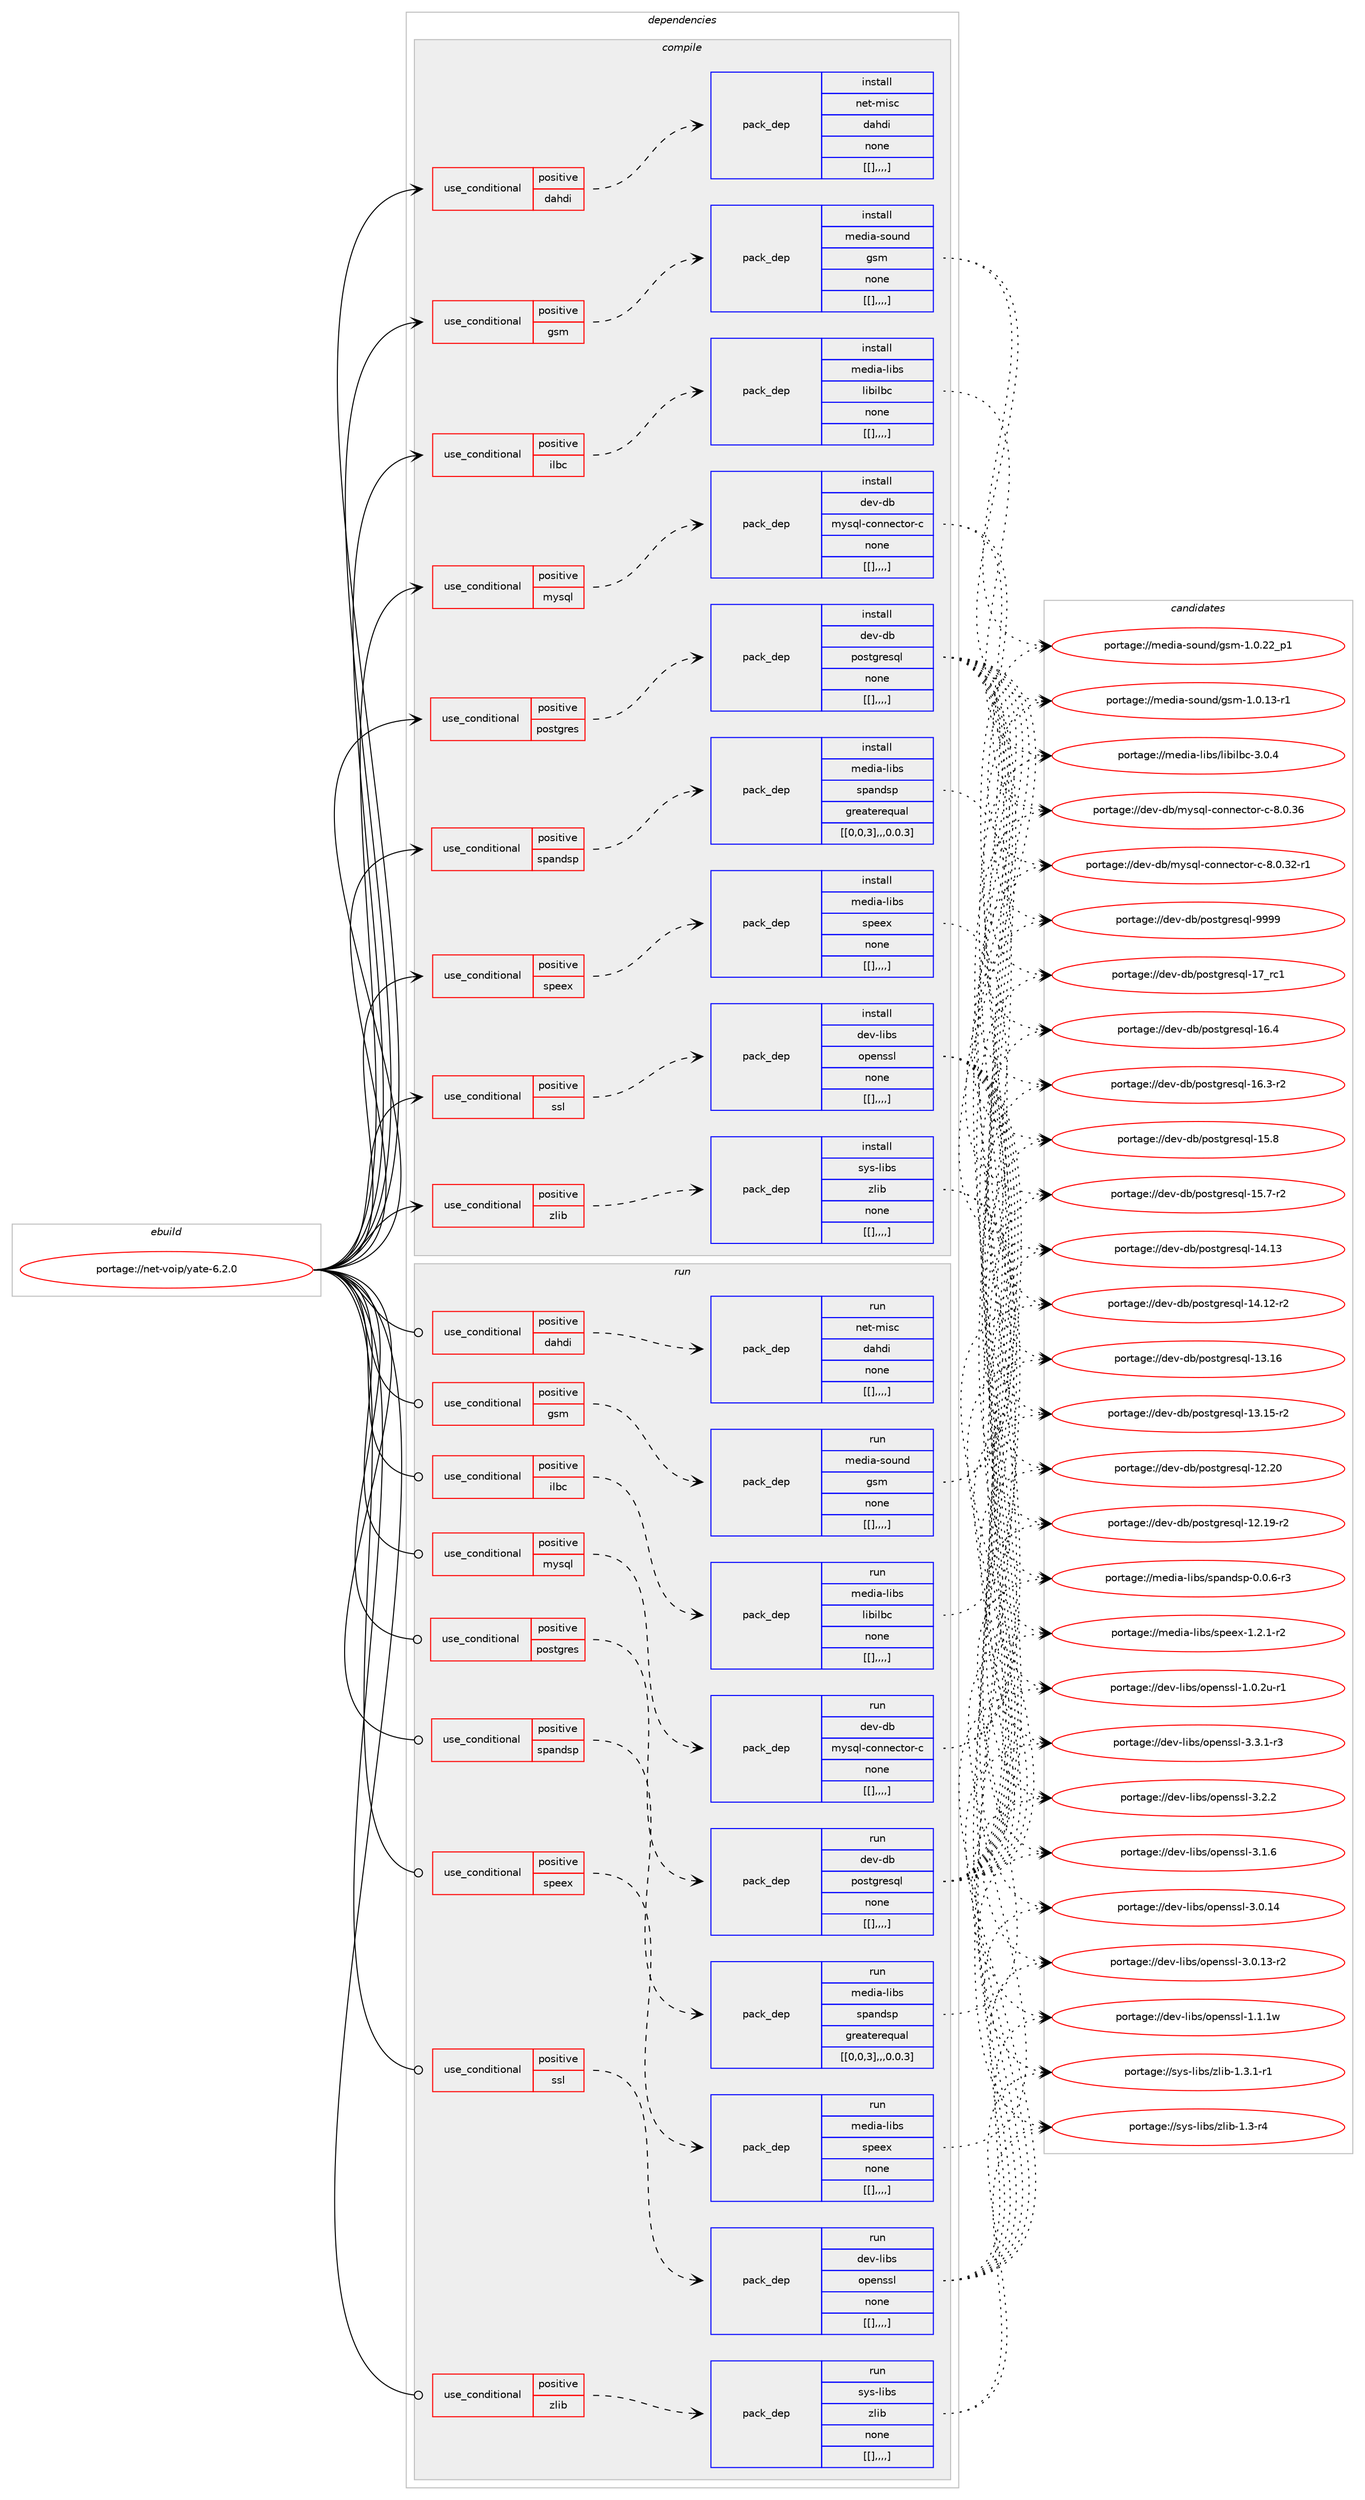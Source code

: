 digraph prolog {

# *************
# Graph options
# *************

newrank=true;
concentrate=true;
compound=true;
graph [rankdir=LR,fontname=Helvetica,fontsize=10,ranksep=1.5];#, ranksep=2.5, nodesep=0.2];
edge  [arrowhead=vee];
node  [fontname=Helvetica,fontsize=10];

# **********
# The ebuild
# **********

subgraph cluster_leftcol {
color=gray;
label=<<i>ebuild</i>>;
id [label="portage://net-voip/yate-6.2.0", color=red, width=4, href="../net-voip/yate-6.2.0.svg"];
}

# ****************
# The dependencies
# ****************

subgraph cluster_midcol {
color=gray;
label=<<i>dependencies</i>>;
subgraph cluster_compile {
fillcolor="#eeeeee";
style=filled;
label=<<i>compile</i>>;
subgraph cond105750 {
dependency401611 [label=<<TABLE BORDER="0" CELLBORDER="1" CELLSPACING="0" CELLPADDING="4"><TR><TD ROWSPAN="3" CELLPADDING="10">use_conditional</TD></TR><TR><TD>positive</TD></TR><TR><TD>dahdi</TD></TR></TABLE>>, shape=none, color=red];
subgraph pack292926 {
dependency401612 [label=<<TABLE BORDER="0" CELLBORDER="1" CELLSPACING="0" CELLPADDING="4" WIDTH="220"><TR><TD ROWSPAN="6" CELLPADDING="30">pack_dep</TD></TR><TR><TD WIDTH="110">install</TD></TR><TR><TD>net-misc</TD></TR><TR><TD>dahdi</TD></TR><TR><TD>none</TD></TR><TR><TD>[[],,,,]</TD></TR></TABLE>>, shape=none, color=blue];
}
dependency401611:e -> dependency401612:w [weight=20,style="dashed",arrowhead="vee"];
}
id:e -> dependency401611:w [weight=20,style="solid",arrowhead="vee"];
subgraph cond105751 {
dependency401613 [label=<<TABLE BORDER="0" CELLBORDER="1" CELLSPACING="0" CELLPADDING="4"><TR><TD ROWSPAN="3" CELLPADDING="10">use_conditional</TD></TR><TR><TD>positive</TD></TR><TR><TD>gsm</TD></TR></TABLE>>, shape=none, color=red];
subgraph pack292927 {
dependency401614 [label=<<TABLE BORDER="0" CELLBORDER="1" CELLSPACING="0" CELLPADDING="4" WIDTH="220"><TR><TD ROWSPAN="6" CELLPADDING="30">pack_dep</TD></TR><TR><TD WIDTH="110">install</TD></TR><TR><TD>media-sound</TD></TR><TR><TD>gsm</TD></TR><TR><TD>none</TD></TR><TR><TD>[[],,,,]</TD></TR></TABLE>>, shape=none, color=blue];
}
dependency401613:e -> dependency401614:w [weight=20,style="dashed",arrowhead="vee"];
}
id:e -> dependency401613:w [weight=20,style="solid",arrowhead="vee"];
subgraph cond105752 {
dependency401615 [label=<<TABLE BORDER="0" CELLBORDER="1" CELLSPACING="0" CELLPADDING="4"><TR><TD ROWSPAN="3" CELLPADDING="10">use_conditional</TD></TR><TR><TD>positive</TD></TR><TR><TD>ilbc</TD></TR></TABLE>>, shape=none, color=red];
subgraph pack292928 {
dependency401616 [label=<<TABLE BORDER="0" CELLBORDER="1" CELLSPACING="0" CELLPADDING="4" WIDTH="220"><TR><TD ROWSPAN="6" CELLPADDING="30">pack_dep</TD></TR><TR><TD WIDTH="110">install</TD></TR><TR><TD>media-libs</TD></TR><TR><TD>libilbc</TD></TR><TR><TD>none</TD></TR><TR><TD>[[],,,,]</TD></TR></TABLE>>, shape=none, color=blue];
}
dependency401615:e -> dependency401616:w [weight=20,style="dashed",arrowhead="vee"];
}
id:e -> dependency401615:w [weight=20,style="solid",arrowhead="vee"];
subgraph cond105753 {
dependency401617 [label=<<TABLE BORDER="0" CELLBORDER="1" CELLSPACING="0" CELLPADDING="4"><TR><TD ROWSPAN="3" CELLPADDING="10">use_conditional</TD></TR><TR><TD>positive</TD></TR><TR><TD>mysql</TD></TR></TABLE>>, shape=none, color=red];
subgraph pack292929 {
dependency401618 [label=<<TABLE BORDER="0" CELLBORDER="1" CELLSPACING="0" CELLPADDING="4" WIDTH="220"><TR><TD ROWSPAN="6" CELLPADDING="30">pack_dep</TD></TR><TR><TD WIDTH="110">install</TD></TR><TR><TD>dev-db</TD></TR><TR><TD>mysql-connector-c</TD></TR><TR><TD>none</TD></TR><TR><TD>[[],,,,]</TD></TR></TABLE>>, shape=none, color=blue];
}
dependency401617:e -> dependency401618:w [weight=20,style="dashed",arrowhead="vee"];
}
id:e -> dependency401617:w [weight=20,style="solid",arrowhead="vee"];
subgraph cond105754 {
dependency401619 [label=<<TABLE BORDER="0" CELLBORDER="1" CELLSPACING="0" CELLPADDING="4"><TR><TD ROWSPAN="3" CELLPADDING="10">use_conditional</TD></TR><TR><TD>positive</TD></TR><TR><TD>postgres</TD></TR></TABLE>>, shape=none, color=red];
subgraph pack292930 {
dependency401620 [label=<<TABLE BORDER="0" CELLBORDER="1" CELLSPACING="0" CELLPADDING="4" WIDTH="220"><TR><TD ROWSPAN="6" CELLPADDING="30">pack_dep</TD></TR><TR><TD WIDTH="110">install</TD></TR><TR><TD>dev-db</TD></TR><TR><TD>postgresql</TD></TR><TR><TD>none</TD></TR><TR><TD>[[],,,,]</TD></TR></TABLE>>, shape=none, color=blue];
}
dependency401619:e -> dependency401620:w [weight=20,style="dashed",arrowhead="vee"];
}
id:e -> dependency401619:w [weight=20,style="solid",arrowhead="vee"];
subgraph cond105755 {
dependency401621 [label=<<TABLE BORDER="0" CELLBORDER="1" CELLSPACING="0" CELLPADDING="4"><TR><TD ROWSPAN="3" CELLPADDING="10">use_conditional</TD></TR><TR><TD>positive</TD></TR><TR><TD>spandsp</TD></TR></TABLE>>, shape=none, color=red];
subgraph pack292931 {
dependency401622 [label=<<TABLE BORDER="0" CELLBORDER="1" CELLSPACING="0" CELLPADDING="4" WIDTH="220"><TR><TD ROWSPAN="6" CELLPADDING="30">pack_dep</TD></TR><TR><TD WIDTH="110">install</TD></TR><TR><TD>media-libs</TD></TR><TR><TD>spandsp</TD></TR><TR><TD>greaterequal</TD></TR><TR><TD>[[0,0,3],,,0.0.3]</TD></TR></TABLE>>, shape=none, color=blue];
}
dependency401621:e -> dependency401622:w [weight=20,style="dashed",arrowhead="vee"];
}
id:e -> dependency401621:w [weight=20,style="solid",arrowhead="vee"];
subgraph cond105756 {
dependency401623 [label=<<TABLE BORDER="0" CELLBORDER="1" CELLSPACING="0" CELLPADDING="4"><TR><TD ROWSPAN="3" CELLPADDING="10">use_conditional</TD></TR><TR><TD>positive</TD></TR><TR><TD>speex</TD></TR></TABLE>>, shape=none, color=red];
subgraph pack292932 {
dependency401624 [label=<<TABLE BORDER="0" CELLBORDER="1" CELLSPACING="0" CELLPADDING="4" WIDTH="220"><TR><TD ROWSPAN="6" CELLPADDING="30">pack_dep</TD></TR><TR><TD WIDTH="110">install</TD></TR><TR><TD>media-libs</TD></TR><TR><TD>speex</TD></TR><TR><TD>none</TD></TR><TR><TD>[[],,,,]</TD></TR></TABLE>>, shape=none, color=blue];
}
dependency401623:e -> dependency401624:w [weight=20,style="dashed",arrowhead="vee"];
}
id:e -> dependency401623:w [weight=20,style="solid",arrowhead="vee"];
subgraph cond105757 {
dependency401625 [label=<<TABLE BORDER="0" CELLBORDER="1" CELLSPACING="0" CELLPADDING="4"><TR><TD ROWSPAN="3" CELLPADDING="10">use_conditional</TD></TR><TR><TD>positive</TD></TR><TR><TD>ssl</TD></TR></TABLE>>, shape=none, color=red];
subgraph pack292933 {
dependency401626 [label=<<TABLE BORDER="0" CELLBORDER="1" CELLSPACING="0" CELLPADDING="4" WIDTH="220"><TR><TD ROWSPAN="6" CELLPADDING="30">pack_dep</TD></TR><TR><TD WIDTH="110">install</TD></TR><TR><TD>dev-libs</TD></TR><TR><TD>openssl</TD></TR><TR><TD>none</TD></TR><TR><TD>[[],,,,]</TD></TR></TABLE>>, shape=none, color=blue];
}
dependency401625:e -> dependency401626:w [weight=20,style="dashed",arrowhead="vee"];
}
id:e -> dependency401625:w [weight=20,style="solid",arrowhead="vee"];
subgraph cond105758 {
dependency401627 [label=<<TABLE BORDER="0" CELLBORDER="1" CELLSPACING="0" CELLPADDING="4"><TR><TD ROWSPAN="3" CELLPADDING="10">use_conditional</TD></TR><TR><TD>positive</TD></TR><TR><TD>zlib</TD></TR></TABLE>>, shape=none, color=red];
subgraph pack292934 {
dependency401628 [label=<<TABLE BORDER="0" CELLBORDER="1" CELLSPACING="0" CELLPADDING="4" WIDTH="220"><TR><TD ROWSPAN="6" CELLPADDING="30">pack_dep</TD></TR><TR><TD WIDTH="110">install</TD></TR><TR><TD>sys-libs</TD></TR><TR><TD>zlib</TD></TR><TR><TD>none</TD></TR><TR><TD>[[],,,,]</TD></TR></TABLE>>, shape=none, color=blue];
}
dependency401627:e -> dependency401628:w [weight=20,style="dashed",arrowhead="vee"];
}
id:e -> dependency401627:w [weight=20,style="solid",arrowhead="vee"];
}
subgraph cluster_compileandrun {
fillcolor="#eeeeee";
style=filled;
label=<<i>compile and run</i>>;
}
subgraph cluster_run {
fillcolor="#eeeeee";
style=filled;
label=<<i>run</i>>;
subgraph cond105759 {
dependency401629 [label=<<TABLE BORDER="0" CELLBORDER="1" CELLSPACING="0" CELLPADDING="4"><TR><TD ROWSPAN="3" CELLPADDING="10">use_conditional</TD></TR><TR><TD>positive</TD></TR><TR><TD>dahdi</TD></TR></TABLE>>, shape=none, color=red];
subgraph pack292935 {
dependency401630 [label=<<TABLE BORDER="0" CELLBORDER="1" CELLSPACING="0" CELLPADDING="4" WIDTH="220"><TR><TD ROWSPAN="6" CELLPADDING="30">pack_dep</TD></TR><TR><TD WIDTH="110">run</TD></TR><TR><TD>net-misc</TD></TR><TR><TD>dahdi</TD></TR><TR><TD>none</TD></TR><TR><TD>[[],,,,]</TD></TR></TABLE>>, shape=none, color=blue];
}
dependency401629:e -> dependency401630:w [weight=20,style="dashed",arrowhead="vee"];
}
id:e -> dependency401629:w [weight=20,style="solid",arrowhead="odot"];
subgraph cond105760 {
dependency401631 [label=<<TABLE BORDER="0" CELLBORDER="1" CELLSPACING="0" CELLPADDING="4"><TR><TD ROWSPAN="3" CELLPADDING="10">use_conditional</TD></TR><TR><TD>positive</TD></TR><TR><TD>gsm</TD></TR></TABLE>>, shape=none, color=red];
subgraph pack292936 {
dependency401632 [label=<<TABLE BORDER="0" CELLBORDER="1" CELLSPACING="0" CELLPADDING="4" WIDTH="220"><TR><TD ROWSPAN="6" CELLPADDING="30">pack_dep</TD></TR><TR><TD WIDTH="110">run</TD></TR><TR><TD>media-sound</TD></TR><TR><TD>gsm</TD></TR><TR><TD>none</TD></TR><TR><TD>[[],,,,]</TD></TR></TABLE>>, shape=none, color=blue];
}
dependency401631:e -> dependency401632:w [weight=20,style="dashed",arrowhead="vee"];
}
id:e -> dependency401631:w [weight=20,style="solid",arrowhead="odot"];
subgraph cond105761 {
dependency401633 [label=<<TABLE BORDER="0" CELLBORDER="1" CELLSPACING="0" CELLPADDING="4"><TR><TD ROWSPAN="3" CELLPADDING="10">use_conditional</TD></TR><TR><TD>positive</TD></TR><TR><TD>ilbc</TD></TR></TABLE>>, shape=none, color=red];
subgraph pack292937 {
dependency401634 [label=<<TABLE BORDER="0" CELLBORDER="1" CELLSPACING="0" CELLPADDING="4" WIDTH="220"><TR><TD ROWSPAN="6" CELLPADDING="30">pack_dep</TD></TR><TR><TD WIDTH="110">run</TD></TR><TR><TD>media-libs</TD></TR><TR><TD>libilbc</TD></TR><TR><TD>none</TD></TR><TR><TD>[[],,,,]</TD></TR></TABLE>>, shape=none, color=blue];
}
dependency401633:e -> dependency401634:w [weight=20,style="dashed",arrowhead="vee"];
}
id:e -> dependency401633:w [weight=20,style="solid",arrowhead="odot"];
subgraph cond105762 {
dependency401635 [label=<<TABLE BORDER="0" CELLBORDER="1" CELLSPACING="0" CELLPADDING="4"><TR><TD ROWSPAN="3" CELLPADDING="10">use_conditional</TD></TR><TR><TD>positive</TD></TR><TR><TD>mysql</TD></TR></TABLE>>, shape=none, color=red];
subgraph pack292938 {
dependency401636 [label=<<TABLE BORDER="0" CELLBORDER="1" CELLSPACING="0" CELLPADDING="4" WIDTH="220"><TR><TD ROWSPAN="6" CELLPADDING="30">pack_dep</TD></TR><TR><TD WIDTH="110">run</TD></TR><TR><TD>dev-db</TD></TR><TR><TD>mysql-connector-c</TD></TR><TR><TD>none</TD></TR><TR><TD>[[],,,,]</TD></TR></TABLE>>, shape=none, color=blue];
}
dependency401635:e -> dependency401636:w [weight=20,style="dashed",arrowhead="vee"];
}
id:e -> dependency401635:w [weight=20,style="solid",arrowhead="odot"];
subgraph cond105763 {
dependency401637 [label=<<TABLE BORDER="0" CELLBORDER="1" CELLSPACING="0" CELLPADDING="4"><TR><TD ROWSPAN="3" CELLPADDING="10">use_conditional</TD></TR><TR><TD>positive</TD></TR><TR><TD>postgres</TD></TR></TABLE>>, shape=none, color=red];
subgraph pack292939 {
dependency401638 [label=<<TABLE BORDER="0" CELLBORDER="1" CELLSPACING="0" CELLPADDING="4" WIDTH="220"><TR><TD ROWSPAN="6" CELLPADDING="30">pack_dep</TD></TR><TR><TD WIDTH="110">run</TD></TR><TR><TD>dev-db</TD></TR><TR><TD>postgresql</TD></TR><TR><TD>none</TD></TR><TR><TD>[[],,,,]</TD></TR></TABLE>>, shape=none, color=blue];
}
dependency401637:e -> dependency401638:w [weight=20,style="dashed",arrowhead="vee"];
}
id:e -> dependency401637:w [weight=20,style="solid",arrowhead="odot"];
subgraph cond105764 {
dependency401639 [label=<<TABLE BORDER="0" CELLBORDER="1" CELLSPACING="0" CELLPADDING="4"><TR><TD ROWSPAN="3" CELLPADDING="10">use_conditional</TD></TR><TR><TD>positive</TD></TR><TR><TD>spandsp</TD></TR></TABLE>>, shape=none, color=red];
subgraph pack292940 {
dependency401640 [label=<<TABLE BORDER="0" CELLBORDER="1" CELLSPACING="0" CELLPADDING="4" WIDTH="220"><TR><TD ROWSPAN="6" CELLPADDING="30">pack_dep</TD></TR><TR><TD WIDTH="110">run</TD></TR><TR><TD>media-libs</TD></TR><TR><TD>spandsp</TD></TR><TR><TD>greaterequal</TD></TR><TR><TD>[[0,0,3],,,0.0.3]</TD></TR></TABLE>>, shape=none, color=blue];
}
dependency401639:e -> dependency401640:w [weight=20,style="dashed",arrowhead="vee"];
}
id:e -> dependency401639:w [weight=20,style="solid",arrowhead="odot"];
subgraph cond105765 {
dependency401641 [label=<<TABLE BORDER="0" CELLBORDER="1" CELLSPACING="0" CELLPADDING="4"><TR><TD ROWSPAN="3" CELLPADDING="10">use_conditional</TD></TR><TR><TD>positive</TD></TR><TR><TD>speex</TD></TR></TABLE>>, shape=none, color=red];
subgraph pack292941 {
dependency401642 [label=<<TABLE BORDER="0" CELLBORDER="1" CELLSPACING="0" CELLPADDING="4" WIDTH="220"><TR><TD ROWSPAN="6" CELLPADDING="30">pack_dep</TD></TR><TR><TD WIDTH="110">run</TD></TR><TR><TD>media-libs</TD></TR><TR><TD>speex</TD></TR><TR><TD>none</TD></TR><TR><TD>[[],,,,]</TD></TR></TABLE>>, shape=none, color=blue];
}
dependency401641:e -> dependency401642:w [weight=20,style="dashed",arrowhead="vee"];
}
id:e -> dependency401641:w [weight=20,style="solid",arrowhead="odot"];
subgraph cond105766 {
dependency401643 [label=<<TABLE BORDER="0" CELLBORDER="1" CELLSPACING="0" CELLPADDING="4"><TR><TD ROWSPAN="3" CELLPADDING="10">use_conditional</TD></TR><TR><TD>positive</TD></TR><TR><TD>ssl</TD></TR></TABLE>>, shape=none, color=red];
subgraph pack292942 {
dependency401644 [label=<<TABLE BORDER="0" CELLBORDER="1" CELLSPACING="0" CELLPADDING="4" WIDTH="220"><TR><TD ROWSPAN="6" CELLPADDING="30">pack_dep</TD></TR><TR><TD WIDTH="110">run</TD></TR><TR><TD>dev-libs</TD></TR><TR><TD>openssl</TD></TR><TR><TD>none</TD></TR><TR><TD>[[],,,,]</TD></TR></TABLE>>, shape=none, color=blue];
}
dependency401643:e -> dependency401644:w [weight=20,style="dashed",arrowhead="vee"];
}
id:e -> dependency401643:w [weight=20,style="solid",arrowhead="odot"];
subgraph cond105767 {
dependency401645 [label=<<TABLE BORDER="0" CELLBORDER="1" CELLSPACING="0" CELLPADDING="4"><TR><TD ROWSPAN="3" CELLPADDING="10">use_conditional</TD></TR><TR><TD>positive</TD></TR><TR><TD>zlib</TD></TR></TABLE>>, shape=none, color=red];
subgraph pack292943 {
dependency401646 [label=<<TABLE BORDER="0" CELLBORDER="1" CELLSPACING="0" CELLPADDING="4" WIDTH="220"><TR><TD ROWSPAN="6" CELLPADDING="30">pack_dep</TD></TR><TR><TD WIDTH="110">run</TD></TR><TR><TD>sys-libs</TD></TR><TR><TD>zlib</TD></TR><TR><TD>none</TD></TR><TR><TD>[[],,,,]</TD></TR></TABLE>>, shape=none, color=blue];
}
dependency401645:e -> dependency401646:w [weight=20,style="dashed",arrowhead="vee"];
}
id:e -> dependency401645:w [weight=20,style="solid",arrowhead="odot"];
}
}

# **************
# The candidates
# **************

subgraph cluster_choices {
rank=same;
color=gray;
label=<<i>candidates</i>>;

subgraph choice292926 {
color=black;
nodesep=1;
}
subgraph choice292927 {
color=black;
nodesep=1;
choice109101100105974511511111711010047103115109454946484650509511249 [label="portage://media-sound/gsm-1.0.22_p1", color=red, width=4,href="../media-sound/gsm-1.0.22_p1.svg"];
choice109101100105974511511111711010047103115109454946484649514511449 [label="portage://media-sound/gsm-1.0.13-r1", color=red, width=4,href="../media-sound/gsm-1.0.13-r1.svg"];
dependency401614:e -> choice109101100105974511511111711010047103115109454946484650509511249:w [style=dotted,weight="100"];
dependency401614:e -> choice109101100105974511511111711010047103115109454946484649514511449:w [style=dotted,weight="100"];
}
subgraph choice292928 {
color=black;
nodesep=1;
choice10910110010597451081059811547108105981051089899455146484652 [label="portage://media-libs/libilbc-3.0.4", color=red, width=4,href="../media-libs/libilbc-3.0.4.svg"];
dependency401616:e -> choice10910110010597451081059811547108105981051089899455146484652:w [style=dotted,weight="100"];
}
subgraph choice292929 {
color=black;
nodesep=1;
choice100101118451009847109121115113108459911111011010199116111114459945564648465154 [label="portage://dev-db/mysql-connector-c-8.0.36", color=red, width=4,href="../dev-db/mysql-connector-c-8.0.36.svg"];
choice1001011184510098471091211151131084599111110110101991161111144599455646484651504511449 [label="portage://dev-db/mysql-connector-c-8.0.32-r1", color=red, width=4,href="../dev-db/mysql-connector-c-8.0.32-r1.svg"];
dependency401618:e -> choice100101118451009847109121115113108459911111011010199116111114459945564648465154:w [style=dotted,weight="100"];
dependency401618:e -> choice1001011184510098471091211151131084599111110110101991161111144599455646484651504511449:w [style=dotted,weight="100"];
}
subgraph choice292930 {
color=black;
nodesep=1;
choice1001011184510098471121111151161031141011151131084557575757 [label="portage://dev-db/postgresql-9999", color=red, width=4,href="../dev-db/postgresql-9999.svg"];
choice100101118451009847112111115116103114101115113108454955951149949 [label="portage://dev-db/postgresql-17_rc1", color=red, width=4,href="../dev-db/postgresql-17_rc1.svg"];
choice1001011184510098471121111151161031141011151131084549544652 [label="portage://dev-db/postgresql-16.4", color=red, width=4,href="../dev-db/postgresql-16.4.svg"];
choice10010111845100984711211111511610311410111511310845495446514511450 [label="portage://dev-db/postgresql-16.3-r2", color=red, width=4,href="../dev-db/postgresql-16.3-r2.svg"];
choice1001011184510098471121111151161031141011151131084549534656 [label="portage://dev-db/postgresql-15.8", color=red, width=4,href="../dev-db/postgresql-15.8.svg"];
choice10010111845100984711211111511610311410111511310845495346554511450 [label="portage://dev-db/postgresql-15.7-r2", color=red, width=4,href="../dev-db/postgresql-15.7-r2.svg"];
choice100101118451009847112111115116103114101115113108454952464951 [label="portage://dev-db/postgresql-14.13", color=red, width=4,href="../dev-db/postgresql-14.13.svg"];
choice1001011184510098471121111151161031141011151131084549524649504511450 [label="portage://dev-db/postgresql-14.12-r2", color=red, width=4,href="../dev-db/postgresql-14.12-r2.svg"];
choice100101118451009847112111115116103114101115113108454951464954 [label="portage://dev-db/postgresql-13.16", color=red, width=4,href="../dev-db/postgresql-13.16.svg"];
choice1001011184510098471121111151161031141011151131084549514649534511450 [label="portage://dev-db/postgresql-13.15-r2", color=red, width=4,href="../dev-db/postgresql-13.15-r2.svg"];
choice100101118451009847112111115116103114101115113108454950465048 [label="portage://dev-db/postgresql-12.20", color=red, width=4,href="../dev-db/postgresql-12.20.svg"];
choice1001011184510098471121111151161031141011151131084549504649574511450 [label="portage://dev-db/postgresql-12.19-r2", color=red, width=4,href="../dev-db/postgresql-12.19-r2.svg"];
dependency401620:e -> choice1001011184510098471121111151161031141011151131084557575757:w [style=dotted,weight="100"];
dependency401620:e -> choice100101118451009847112111115116103114101115113108454955951149949:w [style=dotted,weight="100"];
dependency401620:e -> choice1001011184510098471121111151161031141011151131084549544652:w [style=dotted,weight="100"];
dependency401620:e -> choice10010111845100984711211111511610311410111511310845495446514511450:w [style=dotted,weight="100"];
dependency401620:e -> choice1001011184510098471121111151161031141011151131084549534656:w [style=dotted,weight="100"];
dependency401620:e -> choice10010111845100984711211111511610311410111511310845495346554511450:w [style=dotted,weight="100"];
dependency401620:e -> choice100101118451009847112111115116103114101115113108454952464951:w [style=dotted,weight="100"];
dependency401620:e -> choice1001011184510098471121111151161031141011151131084549524649504511450:w [style=dotted,weight="100"];
dependency401620:e -> choice100101118451009847112111115116103114101115113108454951464954:w [style=dotted,weight="100"];
dependency401620:e -> choice1001011184510098471121111151161031141011151131084549514649534511450:w [style=dotted,weight="100"];
dependency401620:e -> choice100101118451009847112111115116103114101115113108454950465048:w [style=dotted,weight="100"];
dependency401620:e -> choice1001011184510098471121111151161031141011151131084549504649574511450:w [style=dotted,weight="100"];
}
subgraph choice292931 {
color=black;
nodesep=1;
choice10910110010597451081059811547115112971101001151124548464846544511451 [label="portage://media-libs/spandsp-0.0.6-r3", color=red, width=4,href="../media-libs/spandsp-0.0.6-r3.svg"];
dependency401622:e -> choice10910110010597451081059811547115112971101001151124548464846544511451:w [style=dotted,weight="100"];
}
subgraph choice292932 {
color=black;
nodesep=1;
choice109101100105974510810598115471151121011011204549465046494511450 [label="portage://media-libs/speex-1.2.1-r2", color=red, width=4,href="../media-libs/speex-1.2.1-r2.svg"];
dependency401624:e -> choice109101100105974510810598115471151121011011204549465046494511450:w [style=dotted,weight="100"];
}
subgraph choice292933 {
color=black;
nodesep=1;
choice1001011184510810598115471111121011101151151084551465146494511451 [label="portage://dev-libs/openssl-3.3.1-r3", color=red, width=4,href="../dev-libs/openssl-3.3.1-r3.svg"];
choice100101118451081059811547111112101110115115108455146504650 [label="portage://dev-libs/openssl-3.2.2", color=red, width=4,href="../dev-libs/openssl-3.2.2.svg"];
choice100101118451081059811547111112101110115115108455146494654 [label="portage://dev-libs/openssl-3.1.6", color=red, width=4,href="../dev-libs/openssl-3.1.6.svg"];
choice10010111845108105981154711111210111011511510845514648464952 [label="portage://dev-libs/openssl-3.0.14", color=red, width=4,href="../dev-libs/openssl-3.0.14.svg"];
choice100101118451081059811547111112101110115115108455146484649514511450 [label="portage://dev-libs/openssl-3.0.13-r2", color=red, width=4,href="../dev-libs/openssl-3.0.13-r2.svg"];
choice100101118451081059811547111112101110115115108454946494649119 [label="portage://dev-libs/openssl-1.1.1w", color=red, width=4,href="../dev-libs/openssl-1.1.1w.svg"];
choice1001011184510810598115471111121011101151151084549464846501174511449 [label="portage://dev-libs/openssl-1.0.2u-r1", color=red, width=4,href="../dev-libs/openssl-1.0.2u-r1.svg"];
dependency401626:e -> choice1001011184510810598115471111121011101151151084551465146494511451:w [style=dotted,weight="100"];
dependency401626:e -> choice100101118451081059811547111112101110115115108455146504650:w [style=dotted,weight="100"];
dependency401626:e -> choice100101118451081059811547111112101110115115108455146494654:w [style=dotted,weight="100"];
dependency401626:e -> choice10010111845108105981154711111210111011511510845514648464952:w [style=dotted,weight="100"];
dependency401626:e -> choice100101118451081059811547111112101110115115108455146484649514511450:w [style=dotted,weight="100"];
dependency401626:e -> choice100101118451081059811547111112101110115115108454946494649119:w [style=dotted,weight="100"];
dependency401626:e -> choice1001011184510810598115471111121011101151151084549464846501174511449:w [style=dotted,weight="100"];
}
subgraph choice292934 {
color=black;
nodesep=1;
choice115121115451081059811547122108105984549465146494511449 [label="portage://sys-libs/zlib-1.3.1-r1", color=red, width=4,href="../sys-libs/zlib-1.3.1-r1.svg"];
choice11512111545108105981154712210810598454946514511452 [label="portage://sys-libs/zlib-1.3-r4", color=red, width=4,href="../sys-libs/zlib-1.3-r4.svg"];
dependency401628:e -> choice115121115451081059811547122108105984549465146494511449:w [style=dotted,weight="100"];
dependency401628:e -> choice11512111545108105981154712210810598454946514511452:w [style=dotted,weight="100"];
}
subgraph choice292935 {
color=black;
nodesep=1;
}
subgraph choice292936 {
color=black;
nodesep=1;
choice109101100105974511511111711010047103115109454946484650509511249 [label="portage://media-sound/gsm-1.0.22_p1", color=red, width=4,href="../media-sound/gsm-1.0.22_p1.svg"];
choice109101100105974511511111711010047103115109454946484649514511449 [label="portage://media-sound/gsm-1.0.13-r1", color=red, width=4,href="../media-sound/gsm-1.0.13-r1.svg"];
dependency401632:e -> choice109101100105974511511111711010047103115109454946484650509511249:w [style=dotted,weight="100"];
dependency401632:e -> choice109101100105974511511111711010047103115109454946484649514511449:w [style=dotted,weight="100"];
}
subgraph choice292937 {
color=black;
nodesep=1;
choice10910110010597451081059811547108105981051089899455146484652 [label="portage://media-libs/libilbc-3.0.4", color=red, width=4,href="../media-libs/libilbc-3.0.4.svg"];
dependency401634:e -> choice10910110010597451081059811547108105981051089899455146484652:w [style=dotted,weight="100"];
}
subgraph choice292938 {
color=black;
nodesep=1;
choice100101118451009847109121115113108459911111011010199116111114459945564648465154 [label="portage://dev-db/mysql-connector-c-8.0.36", color=red, width=4,href="../dev-db/mysql-connector-c-8.0.36.svg"];
choice1001011184510098471091211151131084599111110110101991161111144599455646484651504511449 [label="portage://dev-db/mysql-connector-c-8.0.32-r1", color=red, width=4,href="../dev-db/mysql-connector-c-8.0.32-r1.svg"];
dependency401636:e -> choice100101118451009847109121115113108459911111011010199116111114459945564648465154:w [style=dotted,weight="100"];
dependency401636:e -> choice1001011184510098471091211151131084599111110110101991161111144599455646484651504511449:w [style=dotted,weight="100"];
}
subgraph choice292939 {
color=black;
nodesep=1;
choice1001011184510098471121111151161031141011151131084557575757 [label="portage://dev-db/postgresql-9999", color=red, width=4,href="../dev-db/postgresql-9999.svg"];
choice100101118451009847112111115116103114101115113108454955951149949 [label="portage://dev-db/postgresql-17_rc1", color=red, width=4,href="../dev-db/postgresql-17_rc1.svg"];
choice1001011184510098471121111151161031141011151131084549544652 [label="portage://dev-db/postgresql-16.4", color=red, width=4,href="../dev-db/postgresql-16.4.svg"];
choice10010111845100984711211111511610311410111511310845495446514511450 [label="portage://dev-db/postgresql-16.3-r2", color=red, width=4,href="../dev-db/postgresql-16.3-r2.svg"];
choice1001011184510098471121111151161031141011151131084549534656 [label="portage://dev-db/postgresql-15.8", color=red, width=4,href="../dev-db/postgresql-15.8.svg"];
choice10010111845100984711211111511610311410111511310845495346554511450 [label="portage://dev-db/postgresql-15.7-r2", color=red, width=4,href="../dev-db/postgresql-15.7-r2.svg"];
choice100101118451009847112111115116103114101115113108454952464951 [label="portage://dev-db/postgresql-14.13", color=red, width=4,href="../dev-db/postgresql-14.13.svg"];
choice1001011184510098471121111151161031141011151131084549524649504511450 [label="portage://dev-db/postgresql-14.12-r2", color=red, width=4,href="../dev-db/postgresql-14.12-r2.svg"];
choice100101118451009847112111115116103114101115113108454951464954 [label="portage://dev-db/postgresql-13.16", color=red, width=4,href="../dev-db/postgresql-13.16.svg"];
choice1001011184510098471121111151161031141011151131084549514649534511450 [label="portage://dev-db/postgresql-13.15-r2", color=red, width=4,href="../dev-db/postgresql-13.15-r2.svg"];
choice100101118451009847112111115116103114101115113108454950465048 [label="portage://dev-db/postgresql-12.20", color=red, width=4,href="../dev-db/postgresql-12.20.svg"];
choice1001011184510098471121111151161031141011151131084549504649574511450 [label="portage://dev-db/postgresql-12.19-r2", color=red, width=4,href="../dev-db/postgresql-12.19-r2.svg"];
dependency401638:e -> choice1001011184510098471121111151161031141011151131084557575757:w [style=dotted,weight="100"];
dependency401638:e -> choice100101118451009847112111115116103114101115113108454955951149949:w [style=dotted,weight="100"];
dependency401638:e -> choice1001011184510098471121111151161031141011151131084549544652:w [style=dotted,weight="100"];
dependency401638:e -> choice10010111845100984711211111511610311410111511310845495446514511450:w [style=dotted,weight="100"];
dependency401638:e -> choice1001011184510098471121111151161031141011151131084549534656:w [style=dotted,weight="100"];
dependency401638:e -> choice10010111845100984711211111511610311410111511310845495346554511450:w [style=dotted,weight="100"];
dependency401638:e -> choice100101118451009847112111115116103114101115113108454952464951:w [style=dotted,weight="100"];
dependency401638:e -> choice1001011184510098471121111151161031141011151131084549524649504511450:w [style=dotted,weight="100"];
dependency401638:e -> choice100101118451009847112111115116103114101115113108454951464954:w [style=dotted,weight="100"];
dependency401638:e -> choice1001011184510098471121111151161031141011151131084549514649534511450:w [style=dotted,weight="100"];
dependency401638:e -> choice100101118451009847112111115116103114101115113108454950465048:w [style=dotted,weight="100"];
dependency401638:e -> choice1001011184510098471121111151161031141011151131084549504649574511450:w [style=dotted,weight="100"];
}
subgraph choice292940 {
color=black;
nodesep=1;
choice10910110010597451081059811547115112971101001151124548464846544511451 [label="portage://media-libs/spandsp-0.0.6-r3", color=red, width=4,href="../media-libs/spandsp-0.0.6-r3.svg"];
dependency401640:e -> choice10910110010597451081059811547115112971101001151124548464846544511451:w [style=dotted,weight="100"];
}
subgraph choice292941 {
color=black;
nodesep=1;
choice109101100105974510810598115471151121011011204549465046494511450 [label="portage://media-libs/speex-1.2.1-r2", color=red, width=4,href="../media-libs/speex-1.2.1-r2.svg"];
dependency401642:e -> choice109101100105974510810598115471151121011011204549465046494511450:w [style=dotted,weight="100"];
}
subgraph choice292942 {
color=black;
nodesep=1;
choice1001011184510810598115471111121011101151151084551465146494511451 [label="portage://dev-libs/openssl-3.3.1-r3", color=red, width=4,href="../dev-libs/openssl-3.3.1-r3.svg"];
choice100101118451081059811547111112101110115115108455146504650 [label="portage://dev-libs/openssl-3.2.2", color=red, width=4,href="../dev-libs/openssl-3.2.2.svg"];
choice100101118451081059811547111112101110115115108455146494654 [label="portage://dev-libs/openssl-3.1.6", color=red, width=4,href="../dev-libs/openssl-3.1.6.svg"];
choice10010111845108105981154711111210111011511510845514648464952 [label="portage://dev-libs/openssl-3.0.14", color=red, width=4,href="../dev-libs/openssl-3.0.14.svg"];
choice100101118451081059811547111112101110115115108455146484649514511450 [label="portage://dev-libs/openssl-3.0.13-r2", color=red, width=4,href="../dev-libs/openssl-3.0.13-r2.svg"];
choice100101118451081059811547111112101110115115108454946494649119 [label="portage://dev-libs/openssl-1.1.1w", color=red, width=4,href="../dev-libs/openssl-1.1.1w.svg"];
choice1001011184510810598115471111121011101151151084549464846501174511449 [label="portage://dev-libs/openssl-1.0.2u-r1", color=red, width=4,href="../dev-libs/openssl-1.0.2u-r1.svg"];
dependency401644:e -> choice1001011184510810598115471111121011101151151084551465146494511451:w [style=dotted,weight="100"];
dependency401644:e -> choice100101118451081059811547111112101110115115108455146504650:w [style=dotted,weight="100"];
dependency401644:e -> choice100101118451081059811547111112101110115115108455146494654:w [style=dotted,weight="100"];
dependency401644:e -> choice10010111845108105981154711111210111011511510845514648464952:w [style=dotted,weight="100"];
dependency401644:e -> choice100101118451081059811547111112101110115115108455146484649514511450:w [style=dotted,weight="100"];
dependency401644:e -> choice100101118451081059811547111112101110115115108454946494649119:w [style=dotted,weight="100"];
dependency401644:e -> choice1001011184510810598115471111121011101151151084549464846501174511449:w [style=dotted,weight="100"];
}
subgraph choice292943 {
color=black;
nodesep=1;
choice115121115451081059811547122108105984549465146494511449 [label="portage://sys-libs/zlib-1.3.1-r1", color=red, width=4,href="../sys-libs/zlib-1.3.1-r1.svg"];
choice11512111545108105981154712210810598454946514511452 [label="portage://sys-libs/zlib-1.3-r4", color=red, width=4,href="../sys-libs/zlib-1.3-r4.svg"];
dependency401646:e -> choice115121115451081059811547122108105984549465146494511449:w [style=dotted,weight="100"];
dependency401646:e -> choice11512111545108105981154712210810598454946514511452:w [style=dotted,weight="100"];
}
}

}
